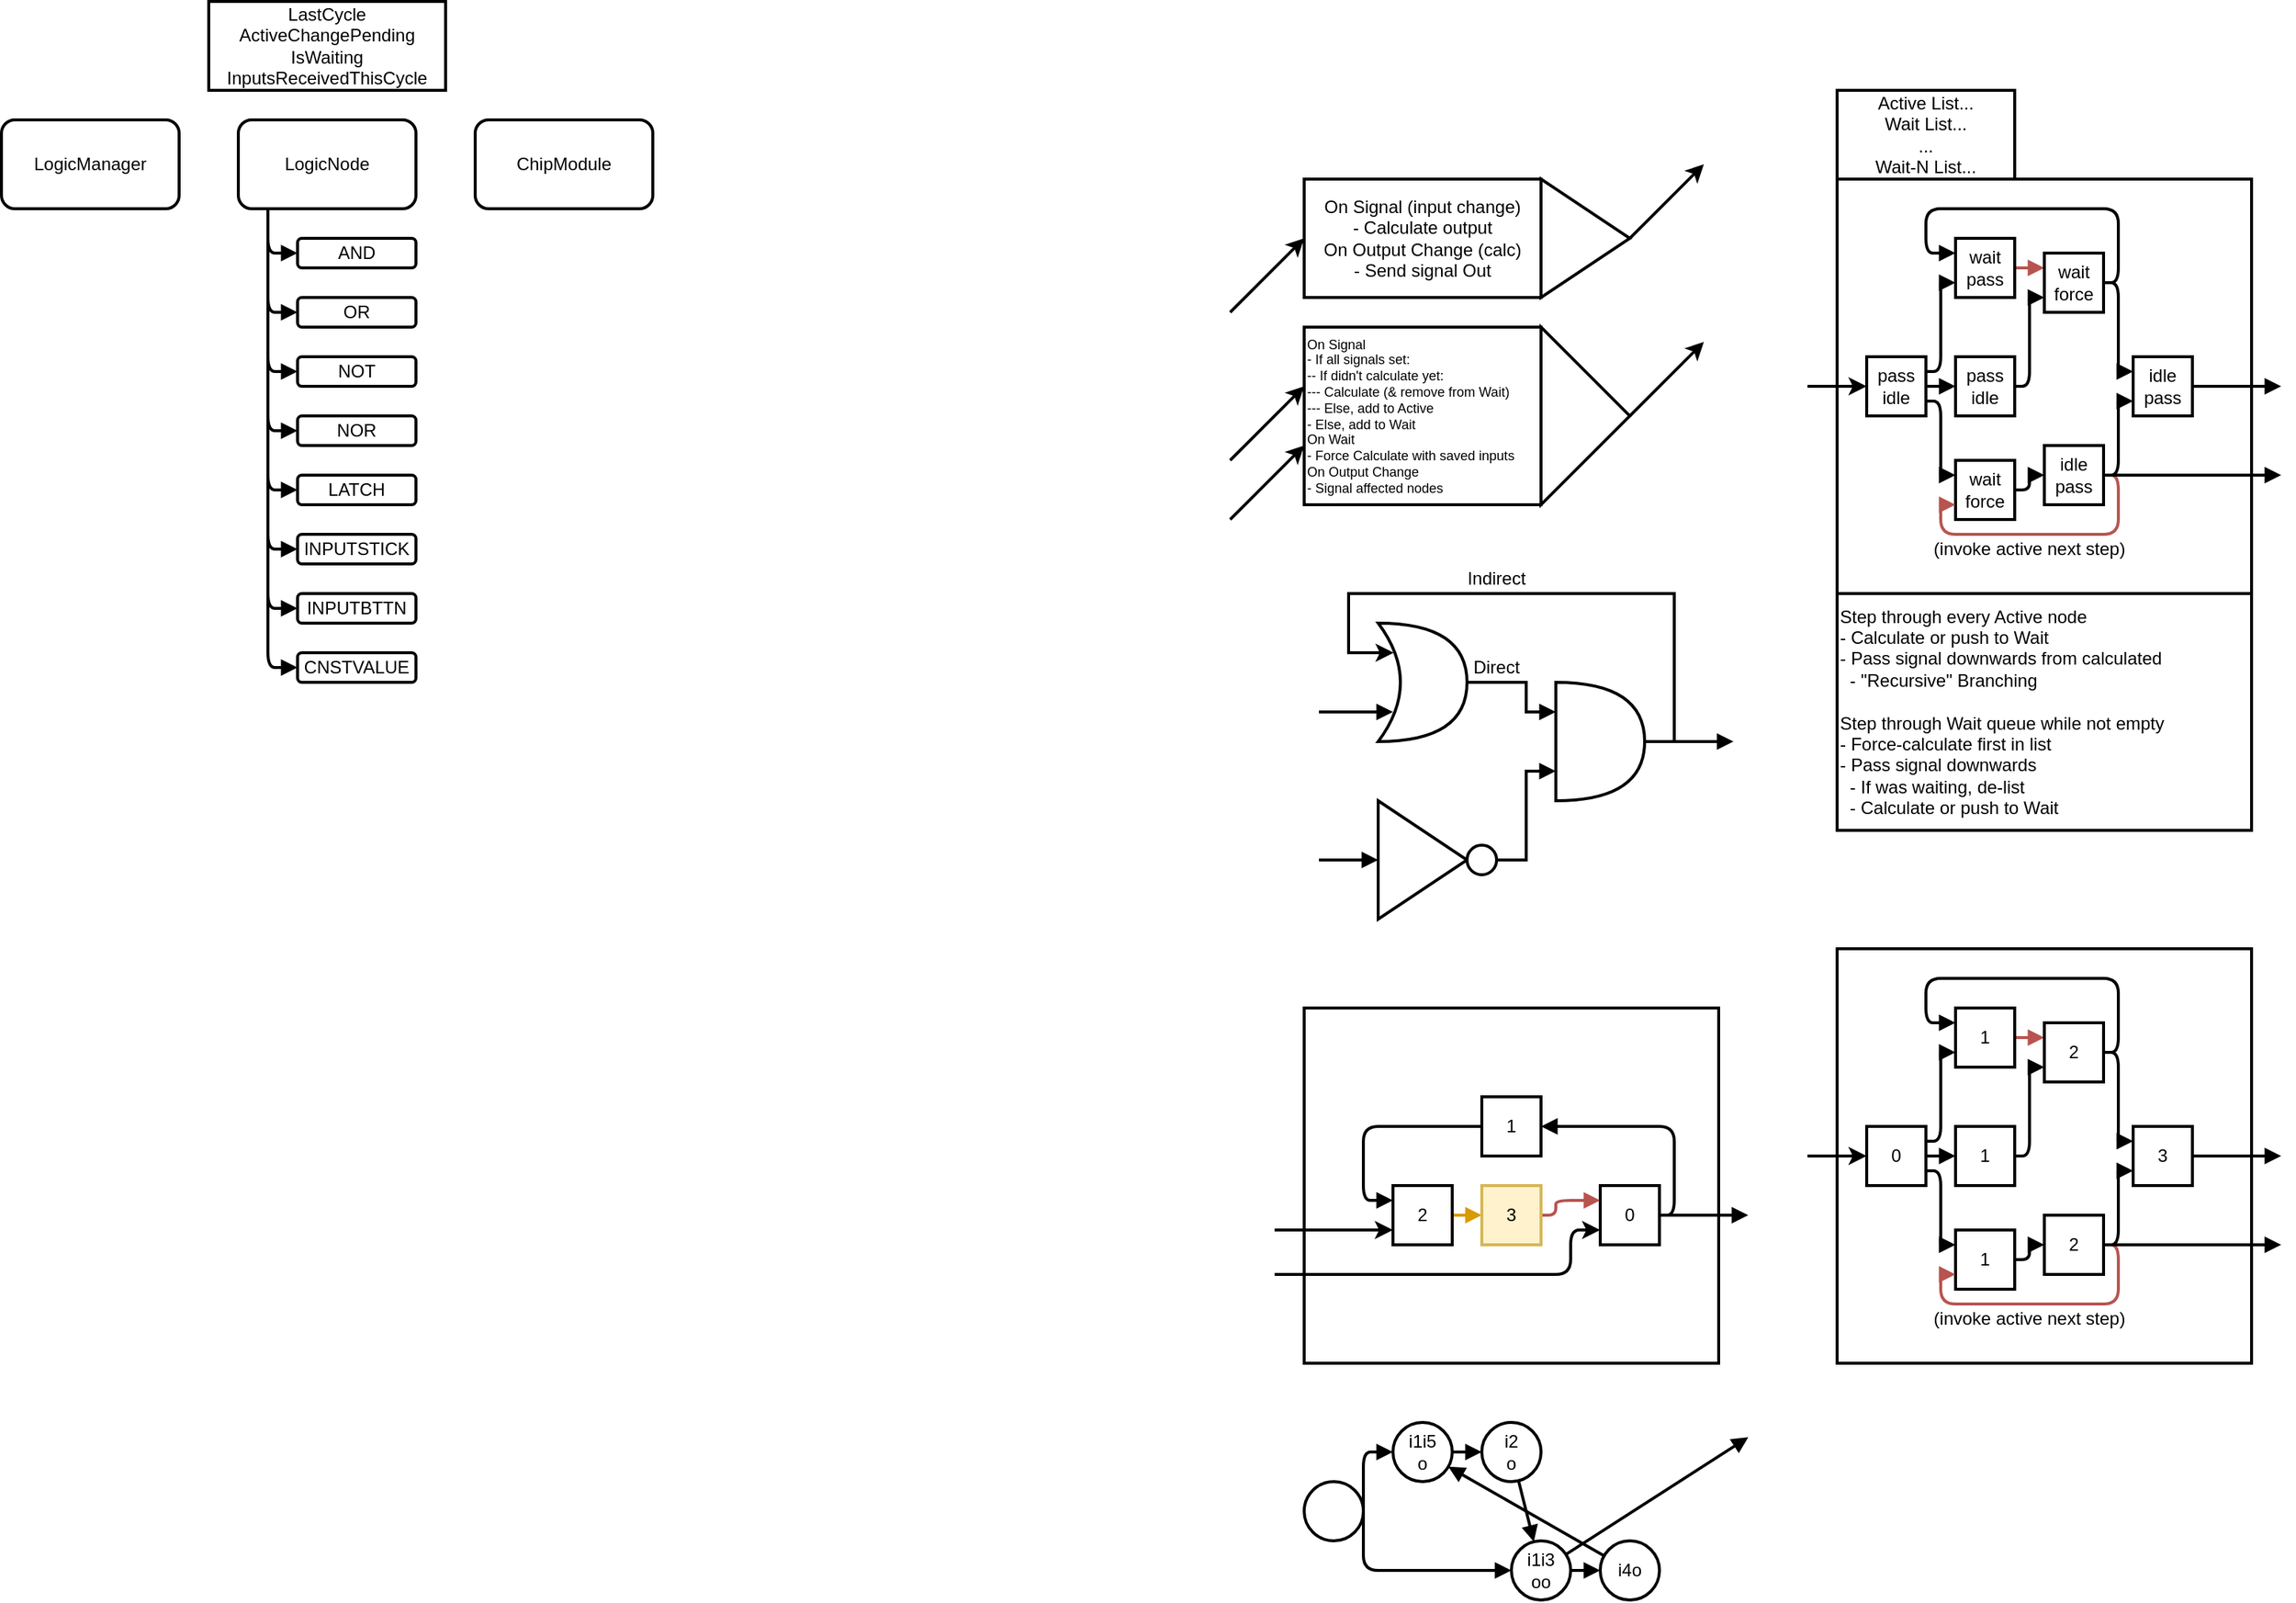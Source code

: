 <mxfile version="14.2.3" type="github">
  <diagram id="E52MmVwpF91qKEDKbdTn" name="Page-1">
    <mxGraphModel dx="2162" dy="737" grid="1" gridSize="10" guides="1" tooltips="1" connect="1" arrows="1" fold="1" page="1" pageScale="1" pageWidth="850" pageHeight="1100" math="0" shadow="0">
      <root>
        <mxCell id="0" />
        <mxCell id="1" parent="0" />
        <mxCell id="ZpuD7SG0wU9qkFbI6m0f-9" style="edgeStyle=orthogonalEdgeStyle;rounded=0;orthogonalLoop=1;jettySize=auto;html=1;entryX=0.175;entryY=0.25;entryDx=0;entryDy=0;entryPerimeter=0;exitX=1;exitY=0.5;exitDx=0;exitDy=0;exitPerimeter=0;strokeWidth=2;" parent="1" source="ZpuD7SG0wU9qkFbI6m0f-6" target="ZpuD7SG0wU9qkFbI6m0f-7" edge="1">
          <mxGeometry relative="1" as="geometry">
            <Array as="points">
              <mxPoint x="330" y="540" />
              <mxPoint x="330" y="440" />
              <mxPoint x="110" y="440" />
              <mxPoint x="110" y="480" />
            </Array>
          </mxGeometry>
        </mxCell>
        <mxCell id="ZpuD7SG0wU9qkFbI6m0f-16" style="edgeStyle=orthogonalEdgeStyle;rounded=0;orthogonalLoop=1;jettySize=auto;html=1;strokeWidth=2;endArrow=block;endFill=1;" parent="1" source="ZpuD7SG0wU9qkFbI6m0f-6" edge="1">
          <mxGeometry relative="1" as="geometry">
            <mxPoint x="370" y="540" as="targetPoint" />
          </mxGeometry>
        </mxCell>
        <mxCell id="ZpuD7SG0wU9qkFbI6m0f-6" value="" style="shape=or;whiteSpace=wrap;html=1;strokeWidth=2;" parent="1" vertex="1">
          <mxGeometry x="250" y="500" width="60" height="80" as="geometry" />
        </mxCell>
        <mxCell id="ZpuD7SG0wU9qkFbI6m0f-11" style="edgeStyle=orthogonalEdgeStyle;rounded=0;orthogonalLoop=1;jettySize=auto;html=1;entryX=0;entryY=0.25;entryDx=0;entryDy=0;entryPerimeter=0;strokeWidth=2;endArrow=block;endFill=1;" parent="1" source="ZpuD7SG0wU9qkFbI6m0f-7" target="ZpuD7SG0wU9qkFbI6m0f-6" edge="1">
          <mxGeometry relative="1" as="geometry">
            <Array as="points">
              <mxPoint x="230" y="500" />
              <mxPoint x="230" y="520" />
            </Array>
          </mxGeometry>
        </mxCell>
        <mxCell id="ZpuD7SG0wU9qkFbI6m0f-7" value="" style="shape=xor;whiteSpace=wrap;html=1;strokeWidth=2;" parent="1" vertex="1">
          <mxGeometry x="130" y="460" width="60" height="80" as="geometry" />
        </mxCell>
        <mxCell id="ZpuD7SG0wU9qkFbI6m0f-10" style="edgeStyle=orthogonalEdgeStyle;rounded=0;orthogonalLoop=1;jettySize=auto;html=1;entryX=0;entryY=0.75;entryDx=0;entryDy=0;entryPerimeter=0;strokeWidth=2;endArrow=block;endFill=1;" parent="1" source="ZpuD7SG0wU9qkFbI6m0f-8" target="ZpuD7SG0wU9qkFbI6m0f-6" edge="1">
          <mxGeometry relative="1" as="geometry">
            <Array as="points">
              <mxPoint x="230" y="620" />
              <mxPoint x="230" y="560" />
            </Array>
          </mxGeometry>
        </mxCell>
        <mxCell id="ZpuD7SG0wU9qkFbI6m0f-8" value="" style="triangle;whiteSpace=wrap;html=1;strokeWidth=2;" parent="1" vertex="1">
          <mxGeometry x="130" y="580" width="60" height="80" as="geometry" />
        </mxCell>
        <mxCell id="ZpuD7SG0wU9qkFbI6m0f-12" value="" style="ellipse;whiteSpace=wrap;html=1;strokeWidth=2;" parent="1" vertex="1">
          <mxGeometry x="190" y="610" width="20" height="20" as="geometry" />
        </mxCell>
        <mxCell id="ZpuD7SG0wU9qkFbI6m0f-17" value="" style="endArrow=block;html=1;strokeWidth=2;endFill=1;" parent="1" edge="1">
          <mxGeometry width="50" height="50" relative="1" as="geometry">
            <mxPoint x="90" y="520" as="sourcePoint" />
            <mxPoint x="140" y="520" as="targetPoint" />
          </mxGeometry>
        </mxCell>
        <mxCell id="ZpuD7SG0wU9qkFbI6m0f-18" value="" style="endArrow=block;html=1;strokeWidth=2;endFill=1;" parent="1" edge="1">
          <mxGeometry width="50" height="50" relative="1" as="geometry">
            <mxPoint x="90" y="620" as="sourcePoint" />
            <mxPoint x="130" y="620" as="targetPoint" />
          </mxGeometry>
        </mxCell>
        <mxCell id="ZpuD7SG0wU9qkFbI6m0f-19" value="Direct" style="text;html=1;strokeColor=none;fillColor=none;align=center;verticalAlign=middle;whiteSpace=wrap;rounded=0;" parent="1" vertex="1">
          <mxGeometry x="190" y="480" width="40" height="20" as="geometry" />
        </mxCell>
        <mxCell id="ZpuD7SG0wU9qkFbI6m0f-20" value="&lt;div&gt;Indirect&lt;/div&gt;" style="text;html=1;strokeColor=none;fillColor=none;align=center;verticalAlign=middle;whiteSpace=wrap;rounded=0;" parent="1" vertex="1">
          <mxGeometry x="190" y="420" width="40" height="20" as="geometry" />
        </mxCell>
        <mxCell id="ZpuD7SG0wU9qkFbI6m0f-21" value="" style="triangle;whiteSpace=wrap;html=1;strokeWidth=2;" parent="1" vertex="1">
          <mxGeometry x="240" y="160" width="60" height="80" as="geometry" />
        </mxCell>
        <mxCell id="ZpuD7SG0wU9qkFbI6m0f-22" value="On Signal (input change)&lt;br&gt;&lt;div&gt;- Calculate output&lt;/div&gt;&lt;div&gt;On Output Change (calc)&lt;br&gt;&lt;/div&gt;&lt;div&gt;- Send signal Out&lt;/div&gt;" style="rounded=0;whiteSpace=wrap;html=1;strokeWidth=2;align=center;" parent="1" vertex="1">
          <mxGeometry x="80" y="160" width="160" height="80" as="geometry" />
        </mxCell>
        <mxCell id="ZpuD7SG0wU9qkFbI6m0f-23" value="" style="endArrow=classic;html=1;strokeWidth=2;" parent="1" edge="1">
          <mxGeometry width="50" height="50" relative="1" as="geometry">
            <mxPoint x="30" y="250" as="sourcePoint" />
            <mxPoint x="80" y="200" as="targetPoint" />
          </mxGeometry>
        </mxCell>
        <mxCell id="ZpuD7SG0wU9qkFbI6m0f-24" value="" style="endArrow=classic;html=1;strokeWidth=2;" parent="1" edge="1">
          <mxGeometry width="50" height="50" relative="1" as="geometry">
            <mxPoint x="300" y="200" as="sourcePoint" />
            <mxPoint x="350" y="150" as="targetPoint" />
          </mxGeometry>
        </mxCell>
        <mxCell id="ZpuD7SG0wU9qkFbI6m0f-26" value="" style="rounded=0;whiteSpace=wrap;html=1;strokeWidth=2;" parent="1" vertex="1">
          <mxGeometry x="440" y="160" width="280" height="280" as="geometry" />
        </mxCell>
        <mxCell id="ZpuD7SG0wU9qkFbI6m0f-34" style="edgeStyle=orthogonalEdgeStyle;rounded=1;orthogonalLoop=1;jettySize=auto;html=1;entryX=0;entryY=0.5;entryDx=0;entryDy=0;startArrow=none;startFill=0;endArrow=block;endFill=1;strokeWidth=2;" parent="1" source="ZpuD7SG0wU9qkFbI6m0f-27" target="ZpuD7SG0wU9qkFbI6m0f-28" edge="1">
          <mxGeometry relative="1" as="geometry">
            <Array as="points">
              <mxPoint x="520" y="300" />
            </Array>
          </mxGeometry>
        </mxCell>
        <mxCell id="ZpuD7SG0wU9qkFbI6m0f-35" style="edgeStyle=orthogonalEdgeStyle;rounded=1;orthogonalLoop=1;jettySize=auto;html=1;exitX=1;exitY=0.25;exitDx=0;exitDy=0;entryX=0;entryY=0.75;entryDx=0;entryDy=0;startArrow=none;startFill=0;endArrow=block;endFill=1;strokeWidth=2;" parent="1" source="ZpuD7SG0wU9qkFbI6m0f-27" target="ZpuD7SG0wU9qkFbI6m0f-29" edge="1">
          <mxGeometry relative="1" as="geometry">
            <Array as="points">
              <mxPoint x="510" y="290" />
              <mxPoint x="510" y="230" />
            </Array>
          </mxGeometry>
        </mxCell>
        <mxCell id="ZpuD7SG0wU9qkFbI6m0f-52" style="edgeStyle=orthogonalEdgeStyle;rounded=1;orthogonalLoop=1;jettySize=auto;html=1;exitX=1;exitY=0.75;exitDx=0;exitDy=0;entryX=0;entryY=0.25;entryDx=0;entryDy=0;startArrow=none;startFill=0;endArrow=block;endFill=1;strokeWidth=2;" parent="1" source="ZpuD7SG0wU9qkFbI6m0f-27" target="ZpuD7SG0wU9qkFbI6m0f-31" edge="1">
          <mxGeometry relative="1" as="geometry">
            <Array as="points">
              <mxPoint x="510" y="310" />
              <mxPoint x="510" y="360" />
            </Array>
          </mxGeometry>
        </mxCell>
        <mxCell id="ZpuD7SG0wU9qkFbI6m0f-27" value="&lt;div&gt;pass&lt;/div&gt;idle" style="rounded=0;whiteSpace=wrap;html=1;strokeWidth=2;" parent="1" vertex="1">
          <mxGeometry x="460" y="280" width="40" height="40" as="geometry" />
        </mxCell>
        <mxCell id="ZpuD7SG0wU9qkFbI6m0f-36" style="edgeStyle=orthogonalEdgeStyle;rounded=1;orthogonalLoop=1;jettySize=auto;html=1;entryX=0;entryY=0.75;entryDx=0;entryDy=0;startArrow=none;startFill=0;endArrow=block;endFill=1;strokeWidth=2;" parent="1" source="ZpuD7SG0wU9qkFbI6m0f-28" target="ZpuD7SG0wU9qkFbI6m0f-30" edge="1">
          <mxGeometry relative="1" as="geometry">
            <Array as="points">
              <mxPoint x="570" y="300" />
              <mxPoint x="570" y="240" />
            </Array>
          </mxGeometry>
        </mxCell>
        <mxCell id="ZpuD7SG0wU9qkFbI6m0f-28" value="&lt;div&gt;pass&lt;/div&gt;&lt;div&gt;idle&lt;/div&gt;" style="rounded=0;whiteSpace=wrap;html=1;strokeWidth=2;" parent="1" vertex="1">
          <mxGeometry x="520" y="280" width="40" height="40" as="geometry" />
        </mxCell>
        <mxCell id="ZpuD7SG0wU9qkFbI6m0f-37" style="edgeStyle=orthogonalEdgeStyle;rounded=0;orthogonalLoop=1;jettySize=auto;html=1;entryX=0;entryY=0.25;entryDx=0;entryDy=0;startArrow=none;startFill=0;endArrow=block;endFill=1;strokeWidth=2;fillColor=#f8cecc;strokeColor=#b85450;" parent="1" source="ZpuD7SG0wU9qkFbI6m0f-29" target="ZpuD7SG0wU9qkFbI6m0f-30" edge="1">
          <mxGeometry relative="1" as="geometry">
            <Array as="points">
              <mxPoint x="560" y="220" />
              <mxPoint x="560" y="220" />
            </Array>
          </mxGeometry>
        </mxCell>
        <mxCell id="ZpuD7SG0wU9qkFbI6m0f-29" value="&lt;div&gt;wait&lt;/div&gt;pass" style="rounded=0;whiteSpace=wrap;html=1;strokeWidth=2;" parent="1" vertex="1">
          <mxGeometry x="520" y="200" width="40" height="40" as="geometry" />
        </mxCell>
        <mxCell id="ZpuD7SG0wU9qkFbI6m0f-38" style="edgeStyle=orthogonalEdgeStyle;rounded=1;orthogonalLoop=1;jettySize=auto;html=1;entryX=0;entryY=0.25;entryDx=0;entryDy=0;startArrow=none;startFill=0;endArrow=block;endFill=1;strokeWidth=2;" parent="1" source="ZpuD7SG0wU9qkFbI6m0f-30" target="ZpuD7SG0wU9qkFbI6m0f-29" edge="1">
          <mxGeometry relative="1" as="geometry">
            <Array as="points">
              <mxPoint x="630" y="230" />
              <mxPoint x="630" y="180" />
              <mxPoint x="500" y="180" />
              <mxPoint x="500" y="210" />
            </Array>
          </mxGeometry>
        </mxCell>
        <mxCell id="ZpuD7SG0wU9qkFbI6m0f-39" style="edgeStyle=orthogonalEdgeStyle;rounded=1;orthogonalLoop=1;jettySize=auto;html=1;exitX=1;exitY=0.5;exitDx=0;exitDy=0;entryX=0;entryY=0.25;entryDx=0;entryDy=0;startArrow=none;startFill=0;endArrow=block;endFill=1;strokeWidth=2;" parent="1" source="ZpuD7SG0wU9qkFbI6m0f-30" target="ZpuD7SG0wU9qkFbI6m0f-33" edge="1">
          <mxGeometry relative="1" as="geometry">
            <Array as="points">
              <mxPoint x="630" y="230" />
              <mxPoint x="630" y="290" />
            </Array>
          </mxGeometry>
        </mxCell>
        <mxCell id="ZpuD7SG0wU9qkFbI6m0f-30" value="&lt;div&gt;wait&lt;/div&gt;&lt;div&gt;force&lt;/div&gt;" style="rounded=0;whiteSpace=wrap;html=1;strokeWidth=2;" parent="1" vertex="1">
          <mxGeometry x="580" y="210" width="40" height="40" as="geometry" />
        </mxCell>
        <mxCell id="ZpuD7SG0wU9qkFbI6m0f-54" style="edgeStyle=orthogonalEdgeStyle;rounded=1;orthogonalLoop=1;jettySize=auto;html=1;entryX=0;entryY=0.5;entryDx=0;entryDy=0;startArrow=none;startFill=0;endArrow=block;endFill=1;strokeWidth=2;" parent="1" source="ZpuD7SG0wU9qkFbI6m0f-31" target="ZpuD7SG0wU9qkFbI6m0f-32" edge="1">
          <mxGeometry relative="1" as="geometry">
            <Array as="points">
              <mxPoint x="570" y="370" />
              <mxPoint x="570" y="360" />
            </Array>
          </mxGeometry>
        </mxCell>
        <mxCell id="ZpuD7SG0wU9qkFbI6m0f-31" value="&lt;div&gt;wait&lt;/div&gt;force" style="rounded=0;whiteSpace=wrap;html=1;strokeWidth=2;" parent="1" vertex="1">
          <mxGeometry x="520" y="350" width="40" height="40" as="geometry" />
        </mxCell>
        <mxCell id="ZpuD7SG0wU9qkFbI6m0f-42" style="edgeStyle=orthogonalEdgeStyle;rounded=1;orthogonalLoop=1;jettySize=auto;html=1;entryX=0;entryY=0.75;entryDx=0;entryDy=0;startArrow=none;startFill=0;endArrow=block;endFill=1;strokeWidth=2;" parent="1" source="ZpuD7SG0wU9qkFbI6m0f-32" target="ZpuD7SG0wU9qkFbI6m0f-33" edge="1">
          <mxGeometry relative="1" as="geometry">
            <Array as="points">
              <mxPoint x="630" y="360" />
              <mxPoint x="630" y="310" />
            </Array>
          </mxGeometry>
        </mxCell>
        <mxCell id="ZpuD7SG0wU9qkFbI6m0f-55" style="edgeStyle=orthogonalEdgeStyle;rounded=1;orthogonalLoop=1;jettySize=auto;html=1;startArrow=none;startFill=0;endArrow=block;endFill=1;strokeWidth=2;fillColor=#f8cecc;strokeColor=#b85450;" parent="1" source="ZpuD7SG0wU9qkFbI6m0f-32" edge="1">
          <mxGeometry relative="1" as="geometry">
            <mxPoint x="520" y="380" as="targetPoint" />
            <Array as="points">
              <mxPoint x="630" y="360" />
              <mxPoint x="630" y="400" />
              <mxPoint x="510" y="400" />
              <mxPoint x="510" y="380" />
            </Array>
          </mxGeometry>
        </mxCell>
        <mxCell id="ZpuD7SG0wU9qkFbI6m0f-56" style="edgeStyle=orthogonalEdgeStyle;rounded=0;orthogonalLoop=1;jettySize=auto;html=1;exitX=1;exitY=0.5;exitDx=0;exitDy=0;startArrow=none;startFill=0;endArrow=block;endFill=1;strokeWidth=2;" parent="1" source="ZpuD7SG0wU9qkFbI6m0f-32" edge="1">
          <mxGeometry relative="1" as="geometry">
            <mxPoint x="740" y="360" as="targetPoint" />
          </mxGeometry>
        </mxCell>
        <mxCell id="ZpuD7SG0wU9qkFbI6m0f-32" value="&lt;div&gt;idle&lt;br&gt;&lt;/div&gt;&lt;div&gt;pass&lt;/div&gt;" style="rounded=0;whiteSpace=wrap;html=1;strokeWidth=2;" parent="1" vertex="1">
          <mxGeometry x="580" y="340" width="40" height="40" as="geometry" />
        </mxCell>
        <mxCell id="ZpuD7SG0wU9qkFbI6m0f-45" style="edgeStyle=orthogonalEdgeStyle;rounded=0;orthogonalLoop=1;jettySize=auto;html=1;exitX=1;exitY=0.5;exitDx=0;exitDy=0;startArrow=none;startFill=0;endArrow=block;endFill=1;strokeWidth=2;" parent="1" source="ZpuD7SG0wU9qkFbI6m0f-33" edge="1">
          <mxGeometry relative="1" as="geometry">
            <mxPoint x="740" y="300" as="targetPoint" />
          </mxGeometry>
        </mxCell>
        <mxCell id="ZpuD7SG0wU9qkFbI6m0f-33" value="idle&lt;br&gt;&lt;div&gt;pass&lt;/div&gt;" style="rounded=0;whiteSpace=wrap;html=1;strokeWidth=2;" parent="1" vertex="1">
          <mxGeometry x="640" y="280" width="40" height="40" as="geometry" />
        </mxCell>
        <mxCell id="ZpuD7SG0wU9qkFbI6m0f-47" value="" style="endArrow=classic;html=1;strokeWidth=2;entryX=0;entryY=0.5;entryDx=0;entryDy=0;" parent="1" target="ZpuD7SG0wU9qkFbI6m0f-27" edge="1">
          <mxGeometry width="50" height="50" relative="1" as="geometry">
            <mxPoint x="420" y="300" as="sourcePoint" />
            <mxPoint x="450" y="250" as="targetPoint" />
          </mxGeometry>
        </mxCell>
        <mxCell id="ZpuD7SG0wU9qkFbI6m0f-58" value="&lt;div&gt;Step through every Active node&lt;/div&gt;&lt;div&gt;- Calculate or push to Wait&lt;/div&gt;&lt;div&gt;- Pass signal downwards from calculated&lt;/div&gt;&lt;div&gt;&amp;nbsp; - &quot;Recursive&quot; Branching&lt;br&gt;&lt;/div&gt;&lt;div&gt;&lt;br&gt;&lt;/div&gt;&lt;div&gt;Step through Wait queue while not empty&lt;br&gt;&lt;/div&gt;&lt;div&gt;- Force-calculate first in list&lt;/div&gt;&lt;div&gt;- Pass signal downwards&lt;/div&gt;&lt;div&gt;&amp;nbsp; - If was waiting, de-list&lt;/div&gt;&lt;div&gt;&amp;nbsp; - Calculate or push to Wait&lt;br&gt;&lt;/div&gt;" style="rounded=0;whiteSpace=wrap;html=1;strokeWidth=2;align=left;" parent="1" vertex="1">
          <mxGeometry x="440" y="440" width="280" height="160" as="geometry" />
        </mxCell>
        <mxCell id="ZpuD7SG0wU9qkFbI6m0f-59" value="(invoke active next step)" style="text;html=1;strokeColor=none;fillColor=none;align=center;verticalAlign=middle;whiteSpace=wrap;rounded=0;" parent="1" vertex="1">
          <mxGeometry x="470" y="400" width="200" height="20" as="geometry" />
        </mxCell>
        <mxCell id="ZpuD7SG0wU9qkFbI6m0f-61" value="ChipModule" style="rounded=1;whiteSpace=wrap;html=1;strokeWidth=2;" parent="1" vertex="1">
          <mxGeometry x="-480" y="120" width="120" height="60" as="geometry" />
        </mxCell>
        <mxCell id="ZpuD7SG0wU9qkFbI6m0f-73" style="edgeStyle=orthogonalEdgeStyle;rounded=1;orthogonalLoop=1;jettySize=auto;html=1;entryX=0;entryY=0.5;entryDx=0;entryDy=0;startArrow=none;startFill=0;endArrow=block;endFill=1;strokeWidth=2;" parent="1" source="ZpuD7SG0wU9qkFbI6m0f-62" target="ZpuD7SG0wU9qkFbI6m0f-65" edge="1">
          <mxGeometry relative="1" as="geometry">
            <Array as="points">
              <mxPoint x="-620" y="210" />
            </Array>
          </mxGeometry>
        </mxCell>
        <mxCell id="ZpuD7SG0wU9qkFbI6m0f-74" style="edgeStyle=orthogonalEdgeStyle;rounded=1;orthogonalLoop=1;jettySize=auto;html=1;entryX=0;entryY=0.5;entryDx=0;entryDy=0;startArrow=none;startFill=0;endArrow=block;endFill=1;strokeWidth=2;" parent="1" source="ZpuD7SG0wU9qkFbI6m0f-62" target="ZpuD7SG0wU9qkFbI6m0f-66" edge="1">
          <mxGeometry relative="1" as="geometry">
            <Array as="points">
              <mxPoint x="-620" y="250" />
            </Array>
          </mxGeometry>
        </mxCell>
        <mxCell id="ZpuD7SG0wU9qkFbI6m0f-75" style="edgeStyle=orthogonalEdgeStyle;rounded=1;orthogonalLoop=1;jettySize=auto;html=1;entryX=0;entryY=0.5;entryDx=0;entryDy=0;startArrow=none;startFill=0;endArrow=block;endFill=1;strokeWidth=2;" parent="1" source="ZpuD7SG0wU9qkFbI6m0f-62" target="ZpuD7SG0wU9qkFbI6m0f-67" edge="1">
          <mxGeometry relative="1" as="geometry">
            <Array as="points">
              <mxPoint x="-620" y="290" />
            </Array>
          </mxGeometry>
        </mxCell>
        <mxCell id="ZpuD7SG0wU9qkFbI6m0f-76" style="edgeStyle=orthogonalEdgeStyle;rounded=1;orthogonalLoop=1;jettySize=auto;html=1;entryX=0;entryY=0.5;entryDx=0;entryDy=0;startArrow=none;startFill=0;endArrow=block;endFill=1;strokeWidth=2;" parent="1" source="ZpuD7SG0wU9qkFbI6m0f-62" target="ZpuD7SG0wU9qkFbI6m0f-68" edge="1">
          <mxGeometry relative="1" as="geometry">
            <Array as="points">
              <mxPoint x="-620" y="330" />
            </Array>
          </mxGeometry>
        </mxCell>
        <mxCell id="ZpuD7SG0wU9qkFbI6m0f-77" style="edgeStyle=orthogonalEdgeStyle;rounded=1;orthogonalLoop=1;jettySize=auto;html=1;entryX=0;entryY=0.5;entryDx=0;entryDy=0;startArrow=none;startFill=0;endArrow=block;endFill=1;strokeWidth=2;" parent="1" source="ZpuD7SG0wU9qkFbI6m0f-62" target="ZpuD7SG0wU9qkFbI6m0f-69" edge="1">
          <mxGeometry relative="1" as="geometry">
            <Array as="points">
              <mxPoint x="-620" y="370" />
            </Array>
          </mxGeometry>
        </mxCell>
        <mxCell id="ZpuD7SG0wU9qkFbI6m0f-78" style="edgeStyle=orthogonalEdgeStyle;rounded=1;orthogonalLoop=1;jettySize=auto;html=1;entryX=0;entryY=0.5;entryDx=0;entryDy=0;startArrow=none;startFill=0;endArrow=block;endFill=1;strokeWidth=2;" parent="1" source="ZpuD7SG0wU9qkFbI6m0f-62" target="ZpuD7SG0wU9qkFbI6m0f-70" edge="1">
          <mxGeometry relative="1" as="geometry">
            <Array as="points">
              <mxPoint x="-620" y="410" />
            </Array>
          </mxGeometry>
        </mxCell>
        <mxCell id="ZpuD7SG0wU9qkFbI6m0f-79" style="edgeStyle=orthogonalEdgeStyle;rounded=1;orthogonalLoop=1;jettySize=auto;html=1;entryX=0;entryY=0.5;entryDx=0;entryDy=0;startArrow=none;startFill=0;endArrow=block;endFill=1;strokeWidth=2;" parent="1" source="ZpuD7SG0wU9qkFbI6m0f-62" target="ZpuD7SG0wU9qkFbI6m0f-72" edge="1">
          <mxGeometry relative="1" as="geometry">
            <Array as="points">
              <mxPoint x="-620" y="450" />
            </Array>
          </mxGeometry>
        </mxCell>
        <mxCell id="sQ7jSc39O0Ix88ieAijf-9" style="edgeStyle=orthogonalEdgeStyle;rounded=1;orthogonalLoop=1;jettySize=auto;html=1;entryX=0;entryY=0.5;entryDx=0;entryDy=0;startArrow=none;startFill=0;endArrow=block;endFill=1;strokeWidth=2;fontSize=12;" edge="1" parent="1" source="ZpuD7SG0wU9qkFbI6m0f-62" target="sQ7jSc39O0Ix88ieAijf-8">
          <mxGeometry relative="1" as="geometry">
            <Array as="points">
              <mxPoint x="-620" y="490" />
            </Array>
          </mxGeometry>
        </mxCell>
        <mxCell id="ZpuD7SG0wU9qkFbI6m0f-62" value="&lt;div&gt;LogicNode&lt;/div&gt;" style="rounded=1;whiteSpace=wrap;html=1;strokeWidth=2;" parent="1" vertex="1">
          <mxGeometry x="-640" y="120" width="120" height="60" as="geometry" />
        </mxCell>
        <mxCell id="ZpuD7SG0wU9qkFbI6m0f-64" value="LogicManager" style="rounded=1;whiteSpace=wrap;html=1;strokeWidth=2;" parent="1" vertex="1">
          <mxGeometry x="-800" y="120" width="120" height="60" as="geometry" />
        </mxCell>
        <mxCell id="ZpuD7SG0wU9qkFbI6m0f-65" value="&lt;div&gt;AND&lt;/div&gt;" style="rounded=1;whiteSpace=wrap;html=1;strokeWidth=2;" parent="1" vertex="1">
          <mxGeometry x="-600" y="200" width="80" height="20" as="geometry" />
        </mxCell>
        <mxCell id="ZpuD7SG0wU9qkFbI6m0f-66" value="OR" style="rounded=1;whiteSpace=wrap;html=1;strokeWidth=2;" parent="1" vertex="1">
          <mxGeometry x="-600" y="240" width="80" height="20" as="geometry" />
        </mxCell>
        <mxCell id="ZpuD7SG0wU9qkFbI6m0f-67" value="NOT" style="rounded=1;whiteSpace=wrap;html=1;strokeWidth=2;" parent="1" vertex="1">
          <mxGeometry x="-600" y="280" width="80" height="20" as="geometry" />
        </mxCell>
        <mxCell id="ZpuD7SG0wU9qkFbI6m0f-68" value="NOR" style="rounded=1;whiteSpace=wrap;html=1;strokeWidth=2;" parent="1" vertex="1">
          <mxGeometry x="-600" y="320" width="80" height="20" as="geometry" />
        </mxCell>
        <mxCell id="ZpuD7SG0wU9qkFbI6m0f-69" value="LATCH" style="rounded=1;whiteSpace=wrap;html=1;strokeWidth=2;" parent="1" vertex="1">
          <mxGeometry x="-600" y="360" width="80" height="20" as="geometry" />
        </mxCell>
        <mxCell id="ZpuD7SG0wU9qkFbI6m0f-70" value="INPUTSTICK" style="rounded=1;whiteSpace=wrap;html=1;strokeWidth=2;" parent="1" vertex="1">
          <mxGeometry x="-600" y="400" width="80" height="20" as="geometry" />
        </mxCell>
        <mxCell id="ZpuD7SG0wU9qkFbI6m0f-72" value="INPUTBTTN" style="rounded=1;whiteSpace=wrap;html=1;strokeWidth=2;" parent="1" vertex="1">
          <mxGeometry x="-600" y="440" width="80" height="20" as="geometry" />
        </mxCell>
        <mxCell id="ZpuD7SG0wU9qkFbI6m0f-80" value="&lt;div&gt;LastCycle&lt;/div&gt;&lt;div&gt;ActiveChangePending&lt;/div&gt;&lt;div&gt;IsWaiting&lt;/div&gt;&lt;div&gt;InputsReceivedThisCycle&lt;br&gt;&lt;/div&gt;" style="rounded=0;whiteSpace=wrap;html=1;strokeWidth=2;" parent="1" vertex="1">
          <mxGeometry x="-660" y="40" width="160" height="60" as="geometry" />
        </mxCell>
        <mxCell id="ZpuD7SG0wU9qkFbI6m0f-81" value="&lt;div style=&quot;font-size: 9px&quot;&gt;&lt;font style=&quot;font-size: 9px&quot;&gt;On Signal&lt;/font&gt;&lt;/div&gt;&lt;div style=&quot;font-size: 9px&quot;&gt;&lt;font style=&quot;font-size: 9px&quot;&gt;- If all signals set:&lt;/font&gt;&lt;/div&gt;&lt;div style=&quot;font-size: 9px&quot;&gt;&lt;font style=&quot;font-size: 9px&quot;&gt;-- If didn&#39;t calculate yet:&lt;br&gt;&lt;/font&gt;&lt;/div&gt;&lt;div style=&quot;font-size: 9px&quot;&gt;&lt;font style=&quot;font-size: 9px&quot;&gt;--- Calculate (&amp;amp; remove from Wait)&lt;br&gt;&lt;/font&gt;&lt;/div&gt;&lt;div style=&quot;font-size: 9px&quot;&gt;&lt;font style=&quot;font-size: 9px&quot;&gt;--- Else, add to Active&lt;br&gt;&lt;/font&gt;&lt;/div&gt;&lt;div style=&quot;font-size: 9px&quot;&gt;&lt;font style=&quot;font-size: 9px&quot;&gt;- Else, add to Wait&lt;/font&gt;&lt;/div&gt;&lt;div style=&quot;font-size: 9px&quot;&gt;&lt;font style=&quot;font-size: 9px&quot;&gt;On Wait&lt;/font&gt;&lt;/div&gt;&lt;div style=&quot;font-size: 9px&quot;&gt;&lt;font style=&quot;font-size: 9px&quot;&gt;- Force Calculate with saved inputs&lt;br&gt;&lt;/font&gt;&lt;/div&gt;&lt;div style=&quot;font-size: 9px&quot;&gt;&lt;font style=&quot;font-size: 9px&quot;&gt;On Output Change&lt;/font&gt;&lt;/div&gt;&lt;div style=&quot;font-size: 9px&quot;&gt;&lt;font style=&quot;font-size: 9px&quot;&gt;- Signal affected nodes&lt;br&gt;&lt;/font&gt;&lt;/div&gt;" style="rounded=0;whiteSpace=wrap;html=1;strokeWidth=2;align=left;fontSize=8;" parent="1" vertex="1">
          <mxGeometry x="80" y="260" width="160" height="120" as="geometry" />
        </mxCell>
        <mxCell id="ZpuD7SG0wU9qkFbI6m0f-82" value="" style="endArrow=classic;html=1;strokeWidth=2;" parent="1" edge="1">
          <mxGeometry width="50" height="50" relative="1" as="geometry">
            <mxPoint x="30" y="390" as="sourcePoint" />
            <mxPoint x="80" y="340" as="targetPoint" />
          </mxGeometry>
        </mxCell>
        <mxCell id="ZpuD7SG0wU9qkFbI6m0f-83" value="" style="endArrow=classic;html=1;strokeWidth=2;" parent="1" edge="1">
          <mxGeometry width="50" height="50" relative="1" as="geometry">
            <mxPoint x="30" y="350" as="sourcePoint" />
            <mxPoint x="80" y="300" as="targetPoint" />
          </mxGeometry>
        </mxCell>
        <mxCell id="ZpuD7SG0wU9qkFbI6m0f-84" value="" style="endArrow=classic;html=1;strokeWidth=2;" parent="1" edge="1">
          <mxGeometry width="50" height="50" relative="1" as="geometry">
            <mxPoint x="300" y="320" as="sourcePoint" />
            <mxPoint x="350" y="270" as="targetPoint" />
          </mxGeometry>
        </mxCell>
        <mxCell id="ZpuD7SG0wU9qkFbI6m0f-85" value="" style="triangle;whiteSpace=wrap;html=1;strokeWidth=2;" parent="1" vertex="1">
          <mxGeometry x="240" y="260" width="60" height="120" as="geometry" />
        </mxCell>
        <mxCell id="sQ7jSc39O0Ix88ieAijf-7" value="&lt;div&gt;Active List...&lt;/div&gt;&lt;div&gt;Wait List...&lt;/div&gt;&lt;div&gt;...&lt;/div&gt;&lt;div&gt;Wait-N List...&lt;br&gt;&lt;/div&gt;" style="rounded=0;whiteSpace=wrap;html=1;strokeWidth=2;fontSize=12;align=center;" vertex="1" parent="1">
          <mxGeometry x="440" y="100" width="120" height="60" as="geometry" />
        </mxCell>
        <mxCell id="sQ7jSc39O0Ix88ieAijf-8" value="CNSTVALUE" style="rounded=1;whiteSpace=wrap;html=1;strokeWidth=2;" vertex="1" parent="1">
          <mxGeometry x="-600" y="480" width="80" height="20" as="geometry" />
        </mxCell>
        <mxCell id="sQ7jSc39O0Ix88ieAijf-10" value="" style="rounded=0;whiteSpace=wrap;html=1;strokeWidth=2;" vertex="1" parent="1">
          <mxGeometry x="440" y="680" width="280" height="280" as="geometry" />
        </mxCell>
        <mxCell id="sQ7jSc39O0Ix88ieAijf-11" style="edgeStyle=orthogonalEdgeStyle;rounded=1;orthogonalLoop=1;jettySize=auto;html=1;entryX=0;entryY=0.5;entryDx=0;entryDy=0;startArrow=none;startFill=0;endArrow=block;endFill=1;strokeWidth=2;" edge="1" parent="1" source="sQ7jSc39O0Ix88ieAijf-14" target="sQ7jSc39O0Ix88ieAijf-16">
          <mxGeometry relative="1" as="geometry">
            <Array as="points">
              <mxPoint x="520" y="820" />
            </Array>
          </mxGeometry>
        </mxCell>
        <mxCell id="sQ7jSc39O0Ix88ieAijf-12" style="edgeStyle=orthogonalEdgeStyle;rounded=1;orthogonalLoop=1;jettySize=auto;html=1;exitX=1;exitY=0.25;exitDx=0;exitDy=0;entryX=0;entryY=0.75;entryDx=0;entryDy=0;startArrow=none;startFill=0;endArrow=block;endFill=1;strokeWidth=2;" edge="1" parent="1" source="sQ7jSc39O0Ix88ieAijf-14" target="sQ7jSc39O0Ix88ieAijf-18">
          <mxGeometry relative="1" as="geometry">
            <Array as="points">
              <mxPoint x="510" y="810" />
              <mxPoint x="510" y="750" />
            </Array>
          </mxGeometry>
        </mxCell>
        <mxCell id="sQ7jSc39O0Ix88ieAijf-13" style="edgeStyle=orthogonalEdgeStyle;rounded=1;orthogonalLoop=1;jettySize=auto;html=1;exitX=1;exitY=0.75;exitDx=0;exitDy=0;entryX=0;entryY=0.25;entryDx=0;entryDy=0;startArrow=none;startFill=0;endArrow=block;endFill=1;strokeWidth=2;" edge="1" parent="1" source="sQ7jSc39O0Ix88ieAijf-14" target="sQ7jSc39O0Ix88ieAijf-23">
          <mxGeometry relative="1" as="geometry">
            <Array as="points">
              <mxPoint x="510" y="830" />
              <mxPoint x="510" y="880" />
            </Array>
          </mxGeometry>
        </mxCell>
        <mxCell id="sQ7jSc39O0Ix88ieAijf-14" value="0" style="rounded=0;whiteSpace=wrap;html=1;strokeWidth=2;" vertex="1" parent="1">
          <mxGeometry x="460" y="800" width="40" height="40" as="geometry" />
        </mxCell>
        <mxCell id="sQ7jSc39O0Ix88ieAijf-15" style="edgeStyle=orthogonalEdgeStyle;rounded=1;orthogonalLoop=1;jettySize=auto;html=1;entryX=0;entryY=0.75;entryDx=0;entryDy=0;startArrow=none;startFill=0;endArrow=block;endFill=1;strokeWidth=2;" edge="1" parent="1" source="sQ7jSc39O0Ix88ieAijf-16" target="sQ7jSc39O0Ix88ieAijf-21">
          <mxGeometry relative="1" as="geometry">
            <Array as="points">
              <mxPoint x="570" y="820" />
              <mxPoint x="570" y="760" />
            </Array>
          </mxGeometry>
        </mxCell>
        <mxCell id="sQ7jSc39O0Ix88ieAijf-16" value="1" style="rounded=0;whiteSpace=wrap;html=1;strokeWidth=2;" vertex="1" parent="1">
          <mxGeometry x="520" y="800" width="40" height="40" as="geometry" />
        </mxCell>
        <mxCell id="sQ7jSc39O0Ix88ieAijf-17" style="edgeStyle=orthogonalEdgeStyle;rounded=0;orthogonalLoop=1;jettySize=auto;html=1;entryX=0;entryY=0.25;entryDx=0;entryDy=0;startArrow=none;startFill=0;endArrow=block;endFill=1;strokeWidth=2;fillColor=#f8cecc;strokeColor=#b85450;" edge="1" parent="1" source="sQ7jSc39O0Ix88ieAijf-18" target="sQ7jSc39O0Ix88ieAijf-21">
          <mxGeometry relative="1" as="geometry">
            <Array as="points">
              <mxPoint x="560" y="740" />
              <mxPoint x="560" y="740" />
            </Array>
          </mxGeometry>
        </mxCell>
        <mxCell id="sQ7jSc39O0Ix88ieAijf-18" value="1" style="rounded=0;whiteSpace=wrap;html=1;strokeWidth=2;" vertex="1" parent="1">
          <mxGeometry x="520" y="720" width="40" height="40" as="geometry" />
        </mxCell>
        <mxCell id="sQ7jSc39O0Ix88ieAijf-19" style="edgeStyle=orthogonalEdgeStyle;rounded=1;orthogonalLoop=1;jettySize=auto;html=1;entryX=0;entryY=0.25;entryDx=0;entryDy=0;startArrow=none;startFill=0;endArrow=block;endFill=1;strokeWidth=2;" edge="1" parent="1" source="sQ7jSc39O0Ix88ieAijf-21" target="sQ7jSc39O0Ix88ieAijf-18">
          <mxGeometry relative="1" as="geometry">
            <Array as="points">
              <mxPoint x="630" y="750" />
              <mxPoint x="630" y="700" />
              <mxPoint x="500" y="700" />
              <mxPoint x="500" y="730" />
            </Array>
          </mxGeometry>
        </mxCell>
        <mxCell id="sQ7jSc39O0Ix88ieAijf-20" style="edgeStyle=orthogonalEdgeStyle;rounded=1;orthogonalLoop=1;jettySize=auto;html=1;exitX=1;exitY=0.5;exitDx=0;exitDy=0;entryX=0;entryY=0.25;entryDx=0;entryDy=0;startArrow=none;startFill=0;endArrow=block;endFill=1;strokeWidth=2;" edge="1" parent="1" source="sQ7jSc39O0Ix88ieAijf-21" target="sQ7jSc39O0Ix88ieAijf-29">
          <mxGeometry relative="1" as="geometry">
            <Array as="points">
              <mxPoint x="630" y="750" />
              <mxPoint x="630" y="810" />
            </Array>
          </mxGeometry>
        </mxCell>
        <mxCell id="sQ7jSc39O0Ix88ieAijf-21" value="2" style="rounded=0;whiteSpace=wrap;html=1;strokeWidth=2;" vertex="1" parent="1">
          <mxGeometry x="580" y="730" width="40" height="40" as="geometry" />
        </mxCell>
        <mxCell id="sQ7jSc39O0Ix88ieAijf-22" style="edgeStyle=orthogonalEdgeStyle;rounded=1;orthogonalLoop=1;jettySize=auto;html=1;entryX=0;entryY=0.5;entryDx=0;entryDy=0;startArrow=none;startFill=0;endArrow=block;endFill=1;strokeWidth=2;" edge="1" parent="1" source="sQ7jSc39O0Ix88ieAijf-23" target="sQ7jSc39O0Ix88ieAijf-27">
          <mxGeometry relative="1" as="geometry">
            <Array as="points">
              <mxPoint x="570" y="890" />
              <mxPoint x="570" y="880" />
            </Array>
          </mxGeometry>
        </mxCell>
        <mxCell id="sQ7jSc39O0Ix88ieAijf-23" value="1" style="rounded=0;whiteSpace=wrap;html=1;strokeWidth=2;" vertex="1" parent="1">
          <mxGeometry x="520" y="870" width="40" height="40" as="geometry" />
        </mxCell>
        <mxCell id="sQ7jSc39O0Ix88ieAijf-24" style="edgeStyle=orthogonalEdgeStyle;rounded=1;orthogonalLoop=1;jettySize=auto;html=1;entryX=0;entryY=0.75;entryDx=0;entryDy=0;startArrow=none;startFill=0;endArrow=block;endFill=1;strokeWidth=2;" edge="1" parent="1" source="sQ7jSc39O0Ix88ieAijf-27" target="sQ7jSc39O0Ix88ieAijf-29">
          <mxGeometry relative="1" as="geometry">
            <Array as="points">
              <mxPoint x="630" y="880" />
              <mxPoint x="630" y="830" />
            </Array>
          </mxGeometry>
        </mxCell>
        <mxCell id="sQ7jSc39O0Ix88ieAijf-25" style="edgeStyle=orthogonalEdgeStyle;rounded=1;orthogonalLoop=1;jettySize=auto;html=1;startArrow=none;startFill=0;endArrow=block;endFill=1;strokeWidth=2;fillColor=#f8cecc;strokeColor=#b85450;" edge="1" parent="1" source="sQ7jSc39O0Ix88ieAijf-27">
          <mxGeometry relative="1" as="geometry">
            <mxPoint x="520" y="900" as="targetPoint" />
            <Array as="points">
              <mxPoint x="630" y="880" />
              <mxPoint x="630" y="920" />
              <mxPoint x="510" y="920" />
              <mxPoint x="510" y="900" />
            </Array>
          </mxGeometry>
        </mxCell>
        <mxCell id="sQ7jSc39O0Ix88ieAijf-26" style="edgeStyle=orthogonalEdgeStyle;rounded=0;orthogonalLoop=1;jettySize=auto;html=1;exitX=1;exitY=0.5;exitDx=0;exitDy=0;startArrow=none;startFill=0;endArrow=block;endFill=1;strokeWidth=2;" edge="1" parent="1" source="sQ7jSc39O0Ix88ieAijf-27">
          <mxGeometry relative="1" as="geometry">
            <mxPoint x="740" y="880" as="targetPoint" />
          </mxGeometry>
        </mxCell>
        <mxCell id="sQ7jSc39O0Ix88ieAijf-27" value="2" style="rounded=0;whiteSpace=wrap;html=1;strokeWidth=2;" vertex="1" parent="1">
          <mxGeometry x="580" y="860" width="40" height="40" as="geometry" />
        </mxCell>
        <mxCell id="sQ7jSc39O0Ix88ieAijf-28" style="edgeStyle=orthogonalEdgeStyle;rounded=0;orthogonalLoop=1;jettySize=auto;html=1;exitX=1;exitY=0.5;exitDx=0;exitDy=0;startArrow=none;startFill=0;endArrow=block;endFill=1;strokeWidth=2;" edge="1" parent="1" source="sQ7jSc39O0Ix88ieAijf-29">
          <mxGeometry relative="1" as="geometry">
            <mxPoint x="740" y="820" as="targetPoint" />
          </mxGeometry>
        </mxCell>
        <mxCell id="sQ7jSc39O0Ix88ieAijf-29" value="3" style="rounded=0;whiteSpace=wrap;html=1;strokeWidth=2;" vertex="1" parent="1">
          <mxGeometry x="640" y="800" width="40" height="40" as="geometry" />
        </mxCell>
        <mxCell id="sQ7jSc39O0Ix88ieAijf-30" value="" style="endArrow=classic;html=1;strokeWidth=2;entryX=0;entryY=0.5;entryDx=0;entryDy=0;" edge="1" parent="1" target="sQ7jSc39O0Ix88ieAijf-14">
          <mxGeometry width="50" height="50" relative="1" as="geometry">
            <mxPoint x="420" y="820" as="sourcePoint" />
            <mxPoint x="450" y="770" as="targetPoint" />
          </mxGeometry>
        </mxCell>
        <mxCell id="sQ7jSc39O0Ix88ieAijf-31" value="(invoke active next step)" style="text;html=1;strokeColor=none;fillColor=none;align=center;verticalAlign=middle;whiteSpace=wrap;rounded=0;" vertex="1" parent="1">
          <mxGeometry x="470" y="920" width="200" height="20" as="geometry" />
        </mxCell>
        <mxCell id="sQ7jSc39O0Ix88ieAijf-32" value="" style="rounded=0;whiteSpace=wrap;html=1;strokeWidth=2;" vertex="1" parent="1">
          <mxGeometry x="80" y="720" width="280" height="240" as="geometry" />
        </mxCell>
        <mxCell id="sQ7jSc39O0Ix88ieAijf-37" style="edgeStyle=orthogonalEdgeStyle;rounded=1;orthogonalLoop=1;jettySize=auto;html=1;entryX=0;entryY=0.5;entryDx=0;entryDy=0;startArrow=none;startFill=0;endArrow=block;endFill=1;strokeWidth=2;fontSize=12;fillColor=#ffe6cc;strokeColor=#d79b00;" edge="1" parent="1" source="sQ7jSc39O0Ix88ieAijf-33" target="sQ7jSc39O0Ix88ieAijf-34">
          <mxGeometry relative="1" as="geometry">
            <Array as="points">
              <mxPoint x="190" y="860" />
              <mxPoint x="190" y="860" />
            </Array>
          </mxGeometry>
        </mxCell>
        <mxCell id="sQ7jSc39O0Ix88ieAijf-33" value="2" style="rounded=0;whiteSpace=wrap;html=1;strokeWidth=2;fontSize=12;align=center;" vertex="1" parent="1">
          <mxGeometry x="140" y="840" width="40" height="40" as="geometry" />
        </mxCell>
        <mxCell id="sQ7jSc39O0Ix88ieAijf-38" style="edgeStyle=orthogonalEdgeStyle;rounded=1;orthogonalLoop=1;jettySize=auto;html=1;entryX=0;entryY=0.25;entryDx=0;entryDy=0;startArrow=none;startFill=0;endArrow=block;endFill=1;strokeWidth=2;fontSize=12;fillColor=#f8cecc;strokeColor=#b85450;" edge="1" parent="1" source="sQ7jSc39O0Ix88ieAijf-34" target="sQ7jSc39O0Ix88ieAijf-35">
          <mxGeometry relative="1" as="geometry">
            <Array as="points">
              <mxPoint x="250" y="860" />
              <mxPoint x="250" y="850" />
            </Array>
          </mxGeometry>
        </mxCell>
        <mxCell id="sQ7jSc39O0Ix88ieAijf-34" value="3" style="rounded=0;whiteSpace=wrap;html=1;strokeWidth=2;fontSize=12;align=center;fillColor=#fff2cc;strokeColor=#d6b656;" vertex="1" parent="1">
          <mxGeometry x="200" y="840" width="40" height="40" as="geometry" />
        </mxCell>
        <mxCell id="sQ7jSc39O0Ix88ieAijf-39" style="edgeStyle=orthogonalEdgeStyle;rounded=1;orthogonalLoop=1;jettySize=auto;html=1;entryX=1;entryY=0.5;entryDx=0;entryDy=0;startArrow=none;startFill=0;endArrow=block;endFill=1;strokeWidth=2;fontSize=12;" edge="1" parent="1" source="sQ7jSc39O0Ix88ieAijf-35" target="sQ7jSc39O0Ix88ieAijf-36">
          <mxGeometry relative="1" as="geometry">
            <Array as="points">
              <mxPoint x="330" y="860" />
              <mxPoint x="330" y="800" />
            </Array>
          </mxGeometry>
        </mxCell>
        <mxCell id="sQ7jSc39O0Ix88ieAijf-43" style="edgeStyle=orthogonalEdgeStyle;rounded=1;orthogonalLoop=1;jettySize=auto;html=1;startArrow=none;startFill=0;endArrow=block;endFill=1;strokeWidth=2;fontSize=12;" edge="1" parent="1" source="sQ7jSc39O0Ix88ieAijf-35">
          <mxGeometry relative="1" as="geometry">
            <mxPoint x="380" y="860" as="targetPoint" />
          </mxGeometry>
        </mxCell>
        <mxCell id="sQ7jSc39O0Ix88ieAijf-35" value="0" style="rounded=0;whiteSpace=wrap;html=1;strokeWidth=2;fontSize=12;align=center;" vertex="1" parent="1">
          <mxGeometry x="280" y="840" width="40" height="40" as="geometry" />
        </mxCell>
        <mxCell id="sQ7jSc39O0Ix88ieAijf-40" style="edgeStyle=orthogonalEdgeStyle;rounded=1;orthogonalLoop=1;jettySize=auto;html=1;entryX=0;entryY=0.25;entryDx=0;entryDy=0;startArrow=none;startFill=0;endArrow=block;endFill=1;strokeWidth=2;fontSize=12;" edge="1" parent="1" source="sQ7jSc39O0Ix88ieAijf-36" target="sQ7jSc39O0Ix88ieAijf-33">
          <mxGeometry relative="1" as="geometry" />
        </mxCell>
        <mxCell id="sQ7jSc39O0Ix88ieAijf-36" value="1" style="rounded=0;whiteSpace=wrap;html=1;strokeWidth=2;fontSize=12;align=center;" vertex="1" parent="1">
          <mxGeometry x="200" y="780" width="40" height="40" as="geometry" />
        </mxCell>
        <mxCell id="sQ7jSc39O0Ix88ieAijf-41" value="" style="endArrow=classic;html=1;strokeWidth=2;entryX=0;entryY=0.75;entryDx=0;entryDy=0;" edge="1" parent="1" target="sQ7jSc39O0Ix88ieAijf-33">
          <mxGeometry width="50" height="50" relative="1" as="geometry">
            <mxPoint x="60" y="870" as="sourcePoint" />
            <mxPoint x="100" y="870" as="targetPoint" />
          </mxGeometry>
        </mxCell>
        <mxCell id="sQ7jSc39O0Ix88ieAijf-42" value="" style="endArrow=classic;html=1;strokeWidth=2;entryX=0;entryY=0.75;entryDx=0;entryDy=0;" edge="1" parent="1" target="sQ7jSc39O0Ix88ieAijf-35">
          <mxGeometry width="50" height="50" relative="1" as="geometry">
            <mxPoint x="60" y="900" as="sourcePoint" />
            <mxPoint x="140" y="900" as="targetPoint" />
            <Array as="points">
              <mxPoint x="260" y="900" />
              <mxPoint x="260" y="870" />
            </Array>
          </mxGeometry>
        </mxCell>
        <mxCell id="sQ7jSc39O0Ix88ieAijf-48" style="edgeStyle=orthogonalEdgeStyle;rounded=1;orthogonalLoop=1;jettySize=auto;html=1;entryX=0;entryY=0.5;entryDx=0;entryDy=0;startArrow=none;startFill=0;endArrow=block;endFill=1;strokeWidth=2;fontSize=12;" edge="1" parent="1" source="sQ7jSc39O0Ix88ieAijf-44" target="sQ7jSc39O0Ix88ieAijf-45">
          <mxGeometry relative="1" as="geometry">
            <Array as="points">
              <mxPoint x="120" y="1020" />
            </Array>
          </mxGeometry>
        </mxCell>
        <mxCell id="sQ7jSc39O0Ix88ieAijf-49" style="edgeStyle=orthogonalEdgeStyle;rounded=1;orthogonalLoop=1;jettySize=auto;html=1;entryX=0;entryY=0.5;entryDx=0;entryDy=0;startArrow=none;startFill=0;endArrow=block;endFill=1;strokeWidth=2;fontSize=12;" edge="1" parent="1" source="sQ7jSc39O0Ix88ieAijf-44" target="sQ7jSc39O0Ix88ieAijf-47">
          <mxGeometry relative="1" as="geometry">
            <Array as="points">
              <mxPoint x="120" y="1100" />
            </Array>
          </mxGeometry>
        </mxCell>
        <mxCell id="sQ7jSc39O0Ix88ieAijf-44" value="" style="ellipse;whiteSpace=wrap;html=1;strokeWidth=2;fontSize=12;align=center;" vertex="1" parent="1">
          <mxGeometry x="80" y="1040" width="40" height="40" as="geometry" />
        </mxCell>
        <mxCell id="sQ7jSc39O0Ix88ieAijf-53" style="edgeStyle=orthogonalEdgeStyle;rounded=1;orthogonalLoop=1;jettySize=auto;html=1;entryX=0;entryY=0.5;entryDx=0;entryDy=0;startArrow=none;startFill=0;endArrow=block;endFill=1;strokeWidth=2;fontSize=12;" edge="1" parent="1" source="sQ7jSc39O0Ix88ieAijf-45" target="sQ7jSc39O0Ix88ieAijf-46">
          <mxGeometry relative="1" as="geometry" />
        </mxCell>
        <mxCell id="sQ7jSc39O0Ix88ieAijf-45" value="&lt;div&gt;i1i5&lt;/div&gt;&lt;div&gt;o&lt;br&gt;&lt;/div&gt;" style="ellipse;whiteSpace=wrap;html=1;strokeWidth=2;fontSize=12;align=center;" vertex="1" parent="1">
          <mxGeometry x="140" y="1000" width="40" height="40" as="geometry" />
        </mxCell>
        <mxCell id="sQ7jSc39O0Ix88ieAijf-56" style="rounded=1;orthogonalLoop=1;jettySize=auto;html=1;startArrow=none;startFill=0;endArrow=block;endFill=1;strokeWidth=2;fontSize=12;" edge="1" parent="1" source="sQ7jSc39O0Ix88ieAijf-46" target="sQ7jSc39O0Ix88ieAijf-47">
          <mxGeometry relative="1" as="geometry" />
        </mxCell>
        <mxCell id="sQ7jSc39O0Ix88ieAijf-46" value="&lt;div&gt;i2&lt;/div&gt;&lt;div&gt;o&lt;br&gt;&lt;/div&gt;" style="ellipse;whiteSpace=wrap;html=1;strokeWidth=2;fontSize=12;align=center;" vertex="1" parent="1">
          <mxGeometry x="200" y="1000" width="40" height="40" as="geometry" />
        </mxCell>
        <mxCell id="sQ7jSc39O0Ix88ieAijf-51" style="rounded=1;orthogonalLoop=1;jettySize=auto;html=1;startArrow=none;startFill=0;endArrow=block;endFill=1;strokeWidth=2;fontSize=12;" edge="1" parent="1" source="sQ7jSc39O0Ix88ieAijf-47" target="sQ7jSc39O0Ix88ieAijf-50">
          <mxGeometry relative="1" as="geometry" />
        </mxCell>
        <mxCell id="sQ7jSc39O0Ix88ieAijf-58" style="edgeStyle=none;rounded=1;orthogonalLoop=1;jettySize=auto;html=1;startArrow=none;startFill=0;endArrow=block;endFill=1;strokeWidth=2;fontSize=12;" edge="1" parent="1" source="sQ7jSc39O0Ix88ieAijf-47">
          <mxGeometry relative="1" as="geometry">
            <mxPoint x="380" y="1010" as="targetPoint" />
          </mxGeometry>
        </mxCell>
        <mxCell id="sQ7jSc39O0Ix88ieAijf-47" value="&lt;div&gt;i1i3&lt;/div&gt;&lt;div&gt;oo&lt;/div&gt;" style="ellipse;whiteSpace=wrap;html=1;strokeWidth=2;fontSize=12;align=center;" vertex="1" parent="1">
          <mxGeometry x="220" y="1080" width="40" height="40" as="geometry" />
        </mxCell>
        <mxCell id="sQ7jSc39O0Ix88ieAijf-52" style="rounded=1;orthogonalLoop=1;jettySize=auto;html=1;startArrow=none;startFill=0;endArrow=block;endFill=1;strokeWidth=2;fontSize=12;" edge="1" parent="1" source="sQ7jSc39O0Ix88ieAijf-50" target="sQ7jSc39O0Ix88ieAijf-45">
          <mxGeometry relative="1" as="geometry" />
        </mxCell>
        <mxCell id="sQ7jSc39O0Ix88ieAijf-50" value="i4o" style="ellipse;whiteSpace=wrap;html=1;strokeWidth=2;fontSize=12;align=center;" vertex="1" parent="1">
          <mxGeometry x="280" y="1080" width="40" height="40" as="geometry" />
        </mxCell>
      </root>
    </mxGraphModel>
  </diagram>
</mxfile>
